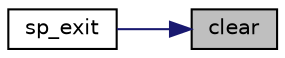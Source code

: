 digraph "clear"
{
 // LATEX_PDF_SIZE
  edge [fontname="Helvetica",fontsize="10",labelfontname="Helvetica",labelfontsize="10"];
  node [fontname="Helvetica",fontsize="10",shape=record];
  rankdir="RL";
  Node1 [label="clear",height=0.2,width=0.4,color="black", fillcolor="grey75", style="filled", fontcolor="black",tooltip=" "];
  Node1 -> Node2 [dir="back",color="midnightblue",fontsize="10",style="solid"];
  Node2 [label="sp_exit",height=0.2,width=0.4,color="black", fillcolor="white", style="filled",URL="$serial_port_8c.html#aa760312b9a669254363ace4228c95441",tooltip="This function exits the serial port by clearing the received data queue."];
}
